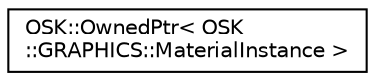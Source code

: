 digraph "Representación gráfica de la clase"
{
 // LATEX_PDF_SIZE
  edge [fontname="Helvetica",fontsize="10",labelfontname="Helvetica",labelfontsize="10"];
  node [fontname="Helvetica",fontsize="10",shape=record];
  rankdir="LR";
  Node0 [label="OSK::OwnedPtr\< OSK\l::GRAPHICS::MaterialInstance \>",height=0.2,width=0.4,color="black", fillcolor="white", style="filled",URL="$class_o_s_k_1_1_owned_ptr.html",tooltip=" "];
}
